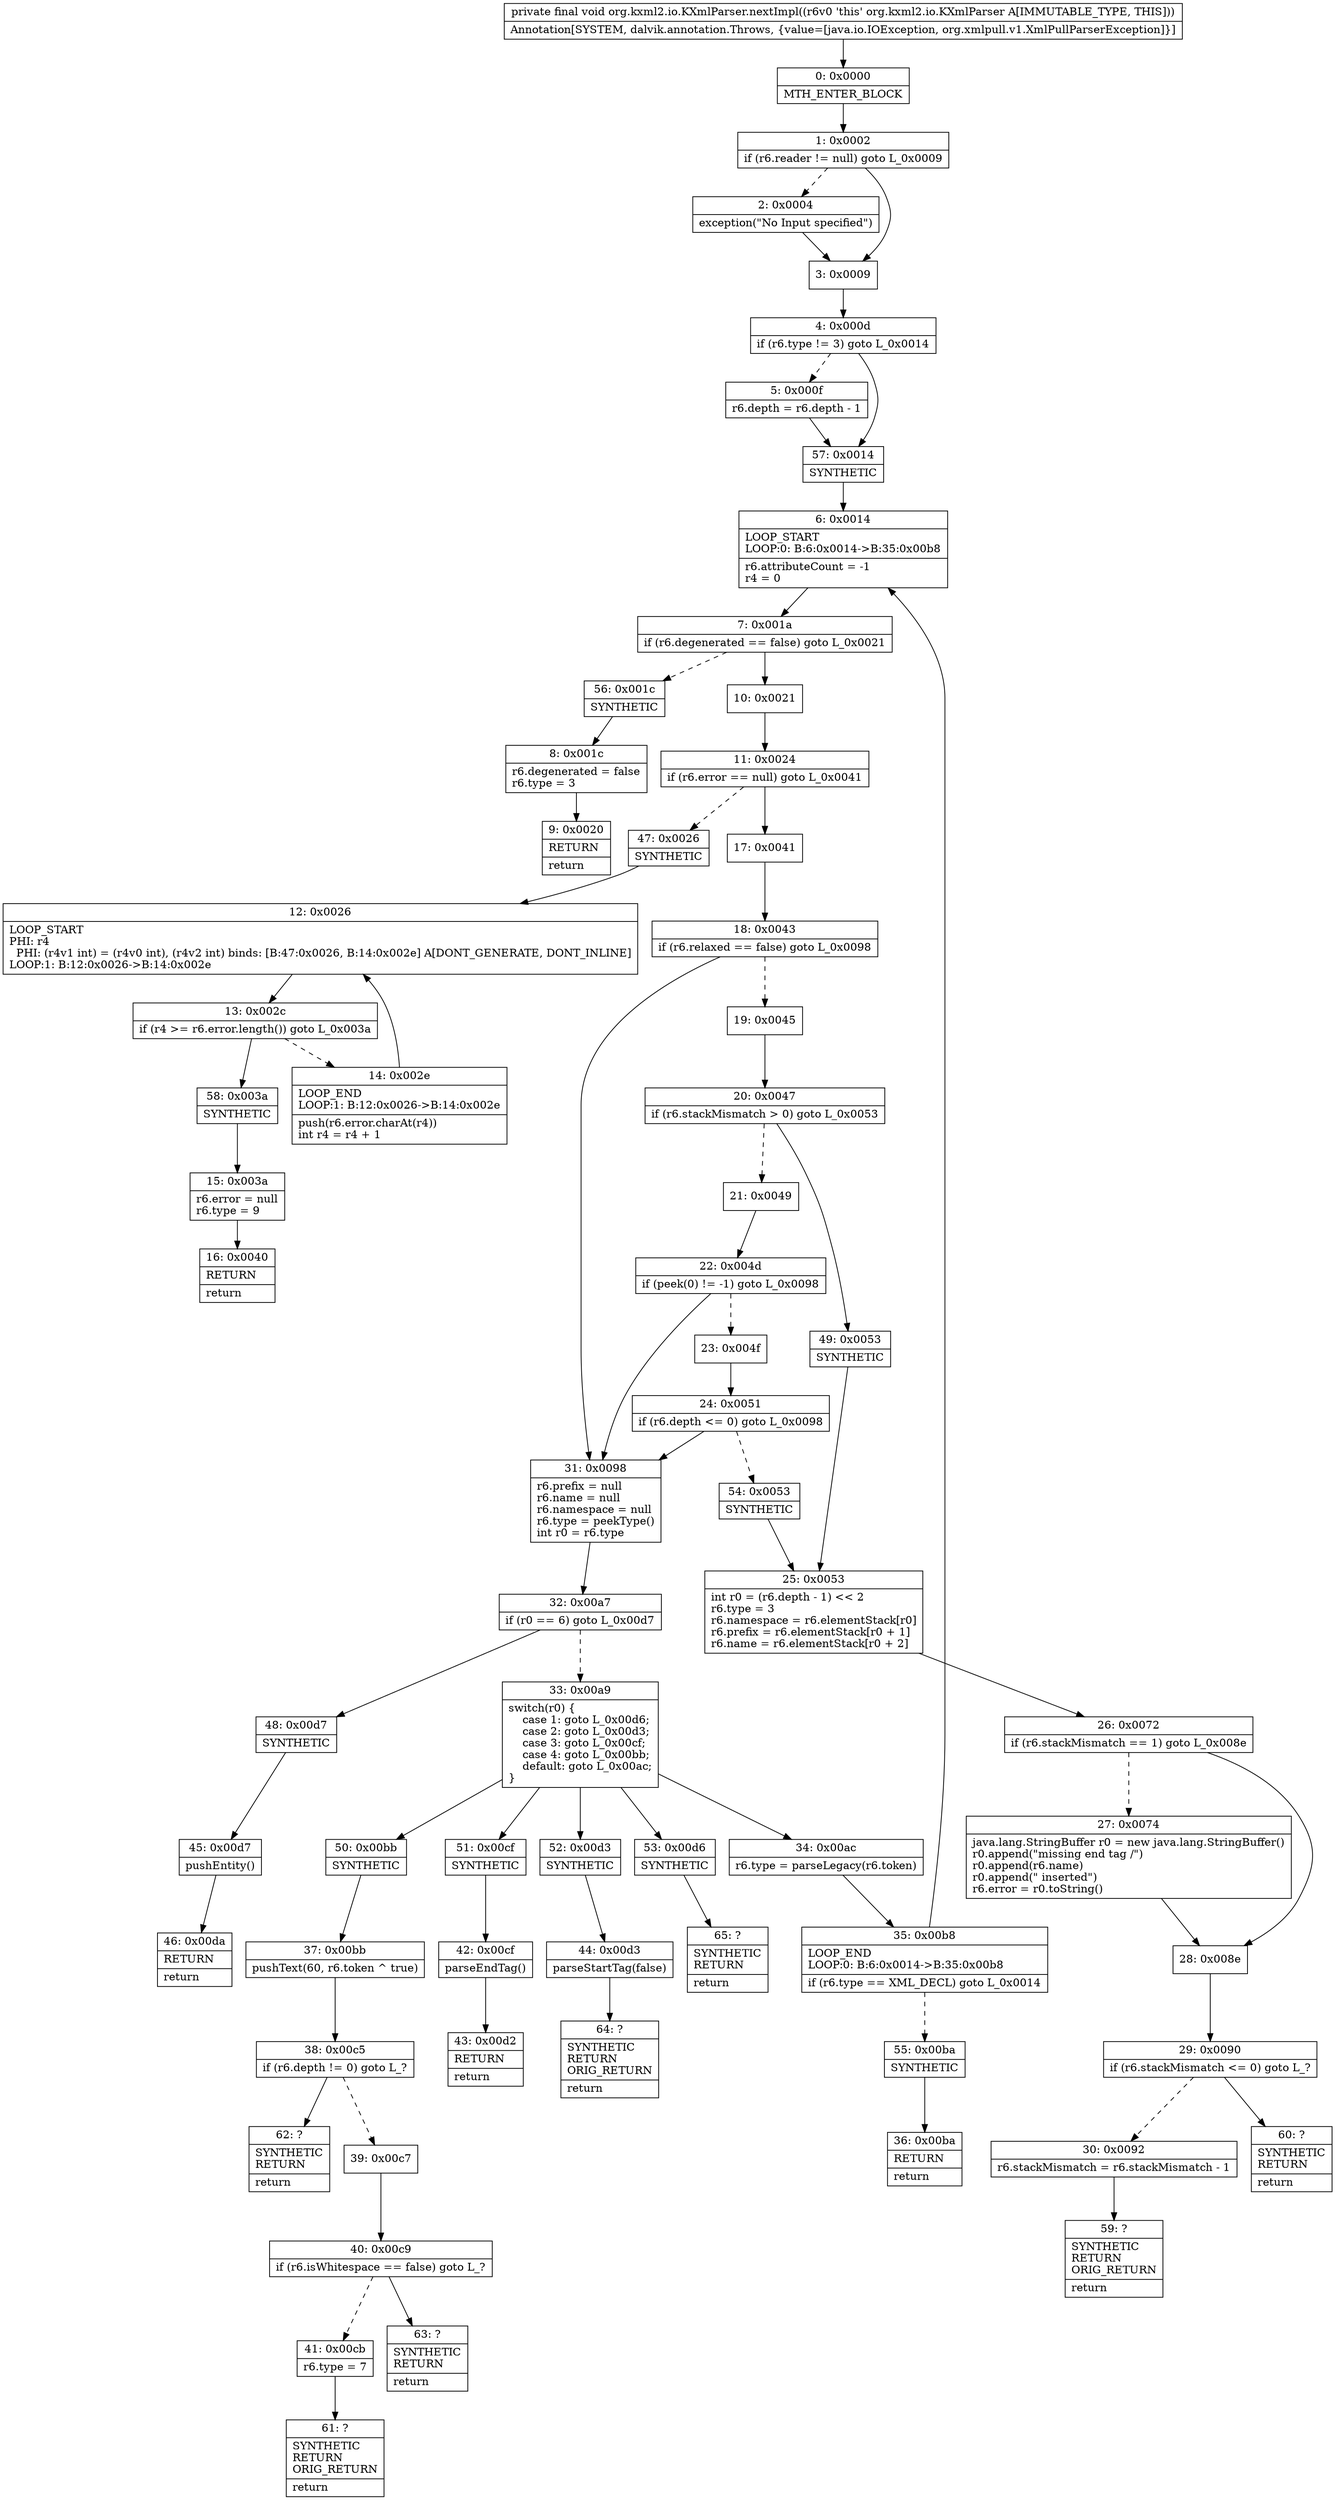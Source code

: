 digraph "CFG fororg.kxml2.io.KXmlParser.nextImpl()V" {
Node_0 [shape=record,label="{0\:\ 0x0000|MTH_ENTER_BLOCK\l}"];
Node_1 [shape=record,label="{1\:\ 0x0002|if (r6.reader != null) goto L_0x0009\l}"];
Node_2 [shape=record,label="{2\:\ 0x0004|exception(\"No Input specified\")\l}"];
Node_3 [shape=record,label="{3\:\ 0x0009}"];
Node_4 [shape=record,label="{4\:\ 0x000d|if (r6.type != 3) goto L_0x0014\l}"];
Node_5 [shape=record,label="{5\:\ 0x000f|r6.depth = r6.depth \- 1\l}"];
Node_6 [shape=record,label="{6\:\ 0x0014|LOOP_START\lLOOP:0: B:6:0x0014\-\>B:35:0x00b8\l|r6.attributeCount = \-1\lr4 = 0\l}"];
Node_7 [shape=record,label="{7\:\ 0x001a|if (r6.degenerated == false) goto L_0x0021\l}"];
Node_8 [shape=record,label="{8\:\ 0x001c|r6.degenerated = false\lr6.type = 3\l}"];
Node_9 [shape=record,label="{9\:\ 0x0020|RETURN\l|return\l}"];
Node_10 [shape=record,label="{10\:\ 0x0021}"];
Node_11 [shape=record,label="{11\:\ 0x0024|if (r6.error == null) goto L_0x0041\l}"];
Node_12 [shape=record,label="{12\:\ 0x0026|LOOP_START\lPHI: r4 \l  PHI: (r4v1 int) = (r4v0 int), (r4v2 int) binds: [B:47:0x0026, B:14:0x002e] A[DONT_GENERATE, DONT_INLINE]\lLOOP:1: B:12:0x0026\-\>B:14:0x002e\l}"];
Node_13 [shape=record,label="{13\:\ 0x002c|if (r4 \>= r6.error.length()) goto L_0x003a\l}"];
Node_14 [shape=record,label="{14\:\ 0x002e|LOOP_END\lLOOP:1: B:12:0x0026\-\>B:14:0x002e\l|push(r6.error.charAt(r4))\lint r4 = r4 + 1\l}"];
Node_15 [shape=record,label="{15\:\ 0x003a|r6.error = null\lr6.type = 9\l}"];
Node_16 [shape=record,label="{16\:\ 0x0040|RETURN\l|return\l}"];
Node_17 [shape=record,label="{17\:\ 0x0041}"];
Node_18 [shape=record,label="{18\:\ 0x0043|if (r6.relaxed == false) goto L_0x0098\l}"];
Node_19 [shape=record,label="{19\:\ 0x0045}"];
Node_20 [shape=record,label="{20\:\ 0x0047|if (r6.stackMismatch \> 0) goto L_0x0053\l}"];
Node_21 [shape=record,label="{21\:\ 0x0049}"];
Node_22 [shape=record,label="{22\:\ 0x004d|if (peek(0) != \-1) goto L_0x0098\l}"];
Node_23 [shape=record,label="{23\:\ 0x004f}"];
Node_24 [shape=record,label="{24\:\ 0x0051|if (r6.depth \<= 0) goto L_0x0098\l}"];
Node_25 [shape=record,label="{25\:\ 0x0053|int r0 = (r6.depth \- 1) \<\< 2\lr6.type = 3\lr6.namespace = r6.elementStack[r0]\lr6.prefix = r6.elementStack[r0 + 1]\lr6.name = r6.elementStack[r0 + 2]\l}"];
Node_26 [shape=record,label="{26\:\ 0x0072|if (r6.stackMismatch == 1) goto L_0x008e\l}"];
Node_27 [shape=record,label="{27\:\ 0x0074|java.lang.StringBuffer r0 = new java.lang.StringBuffer()\lr0.append(\"missing end tag \/\")\lr0.append(r6.name)\lr0.append(\" inserted\")\lr6.error = r0.toString()\l}"];
Node_28 [shape=record,label="{28\:\ 0x008e}"];
Node_29 [shape=record,label="{29\:\ 0x0090|if (r6.stackMismatch \<= 0) goto L_?\l}"];
Node_30 [shape=record,label="{30\:\ 0x0092|r6.stackMismatch = r6.stackMismatch \- 1\l}"];
Node_31 [shape=record,label="{31\:\ 0x0098|r6.prefix = null\lr6.name = null\lr6.namespace = null\lr6.type = peekType()\lint r0 = r6.type\l}"];
Node_32 [shape=record,label="{32\:\ 0x00a7|if (r0 == 6) goto L_0x00d7\l}"];
Node_33 [shape=record,label="{33\:\ 0x00a9|switch(r0) \{\l    case 1: goto L_0x00d6;\l    case 2: goto L_0x00d3;\l    case 3: goto L_0x00cf;\l    case 4: goto L_0x00bb;\l    default: goto L_0x00ac;\l\}\l}"];
Node_34 [shape=record,label="{34\:\ 0x00ac|r6.type = parseLegacy(r6.token)\l}"];
Node_35 [shape=record,label="{35\:\ 0x00b8|LOOP_END\lLOOP:0: B:6:0x0014\-\>B:35:0x00b8\l|if (r6.type == XML_DECL) goto L_0x0014\l}"];
Node_36 [shape=record,label="{36\:\ 0x00ba|RETURN\l|return\l}"];
Node_37 [shape=record,label="{37\:\ 0x00bb|pushText(60, r6.token ^ true)\l}"];
Node_38 [shape=record,label="{38\:\ 0x00c5|if (r6.depth != 0) goto L_?\l}"];
Node_39 [shape=record,label="{39\:\ 0x00c7}"];
Node_40 [shape=record,label="{40\:\ 0x00c9|if (r6.isWhitespace == false) goto L_?\l}"];
Node_41 [shape=record,label="{41\:\ 0x00cb|r6.type = 7\l}"];
Node_42 [shape=record,label="{42\:\ 0x00cf|parseEndTag()\l}"];
Node_43 [shape=record,label="{43\:\ 0x00d2|RETURN\l|return\l}"];
Node_44 [shape=record,label="{44\:\ 0x00d3|parseStartTag(false)\l}"];
Node_45 [shape=record,label="{45\:\ 0x00d7|pushEntity()\l}"];
Node_46 [shape=record,label="{46\:\ 0x00da|RETURN\l|return\l}"];
Node_47 [shape=record,label="{47\:\ 0x0026|SYNTHETIC\l}"];
Node_48 [shape=record,label="{48\:\ 0x00d7|SYNTHETIC\l}"];
Node_49 [shape=record,label="{49\:\ 0x0053|SYNTHETIC\l}"];
Node_50 [shape=record,label="{50\:\ 0x00bb|SYNTHETIC\l}"];
Node_51 [shape=record,label="{51\:\ 0x00cf|SYNTHETIC\l}"];
Node_52 [shape=record,label="{52\:\ 0x00d3|SYNTHETIC\l}"];
Node_53 [shape=record,label="{53\:\ 0x00d6|SYNTHETIC\l}"];
Node_54 [shape=record,label="{54\:\ 0x0053|SYNTHETIC\l}"];
Node_55 [shape=record,label="{55\:\ 0x00ba|SYNTHETIC\l}"];
Node_56 [shape=record,label="{56\:\ 0x001c|SYNTHETIC\l}"];
Node_57 [shape=record,label="{57\:\ 0x0014|SYNTHETIC\l}"];
Node_58 [shape=record,label="{58\:\ 0x003a|SYNTHETIC\l}"];
Node_59 [shape=record,label="{59\:\ ?|SYNTHETIC\lRETURN\lORIG_RETURN\l|return\l}"];
Node_60 [shape=record,label="{60\:\ ?|SYNTHETIC\lRETURN\l|return\l}"];
Node_61 [shape=record,label="{61\:\ ?|SYNTHETIC\lRETURN\lORIG_RETURN\l|return\l}"];
Node_62 [shape=record,label="{62\:\ ?|SYNTHETIC\lRETURN\l|return\l}"];
Node_63 [shape=record,label="{63\:\ ?|SYNTHETIC\lRETURN\l|return\l}"];
Node_64 [shape=record,label="{64\:\ ?|SYNTHETIC\lRETURN\lORIG_RETURN\l|return\l}"];
Node_65 [shape=record,label="{65\:\ ?|SYNTHETIC\lRETURN\l|return\l}"];
MethodNode[shape=record,label="{private final void org.kxml2.io.KXmlParser.nextImpl((r6v0 'this' org.kxml2.io.KXmlParser A[IMMUTABLE_TYPE, THIS]))  | Annotation[SYSTEM, dalvik.annotation.Throws, \{value=[java.io.IOException, org.xmlpull.v1.XmlPullParserException]\}]\l}"];
MethodNode -> Node_0;
Node_0 -> Node_1;
Node_1 -> Node_2[style=dashed];
Node_1 -> Node_3;
Node_2 -> Node_3;
Node_3 -> Node_4;
Node_4 -> Node_5[style=dashed];
Node_4 -> Node_57;
Node_5 -> Node_57;
Node_6 -> Node_7;
Node_7 -> Node_10;
Node_7 -> Node_56[style=dashed];
Node_8 -> Node_9;
Node_10 -> Node_11;
Node_11 -> Node_17;
Node_11 -> Node_47[style=dashed];
Node_12 -> Node_13;
Node_13 -> Node_14[style=dashed];
Node_13 -> Node_58;
Node_14 -> Node_12;
Node_15 -> Node_16;
Node_17 -> Node_18;
Node_18 -> Node_19[style=dashed];
Node_18 -> Node_31;
Node_19 -> Node_20;
Node_20 -> Node_21[style=dashed];
Node_20 -> Node_49;
Node_21 -> Node_22;
Node_22 -> Node_23[style=dashed];
Node_22 -> Node_31;
Node_23 -> Node_24;
Node_24 -> Node_31;
Node_24 -> Node_54[style=dashed];
Node_25 -> Node_26;
Node_26 -> Node_27[style=dashed];
Node_26 -> Node_28;
Node_27 -> Node_28;
Node_28 -> Node_29;
Node_29 -> Node_30[style=dashed];
Node_29 -> Node_60;
Node_30 -> Node_59;
Node_31 -> Node_32;
Node_32 -> Node_33[style=dashed];
Node_32 -> Node_48;
Node_33 -> Node_34;
Node_33 -> Node_50;
Node_33 -> Node_51;
Node_33 -> Node_52;
Node_33 -> Node_53;
Node_34 -> Node_35;
Node_35 -> Node_6;
Node_35 -> Node_55[style=dashed];
Node_37 -> Node_38;
Node_38 -> Node_39[style=dashed];
Node_38 -> Node_62;
Node_39 -> Node_40;
Node_40 -> Node_41[style=dashed];
Node_40 -> Node_63;
Node_41 -> Node_61;
Node_42 -> Node_43;
Node_44 -> Node_64;
Node_45 -> Node_46;
Node_47 -> Node_12;
Node_48 -> Node_45;
Node_49 -> Node_25;
Node_50 -> Node_37;
Node_51 -> Node_42;
Node_52 -> Node_44;
Node_53 -> Node_65;
Node_54 -> Node_25;
Node_55 -> Node_36;
Node_56 -> Node_8;
Node_57 -> Node_6;
Node_58 -> Node_15;
}


